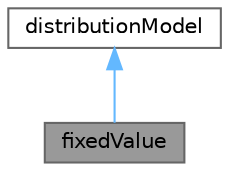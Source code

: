 digraph "fixedValue"
{
 // LATEX_PDF_SIZE
  bgcolor="transparent";
  edge [fontname=Helvetica,fontsize=10,labelfontname=Helvetica,labelfontsize=10];
  node [fontname=Helvetica,fontsize=10,shape=box,height=0.2,width=0.4];
  Node1 [id="Node000001",label="fixedValue",height=0.2,width=0.4,color="gray40", fillcolor="grey60", style="filled", fontcolor="black",tooltip="Particle-size distribution model wherein samples are given fixed values."];
  Node2 -> Node1 [id="edge1_Node000001_Node000002",dir="back",color="steelblue1",style="solid",tooltip=" "];
  Node2 [id="Node000002",label="distributionModel",height=0.2,width=0.4,color="gray40", fillcolor="white", style="filled",URL="$classFoam_1_1distributionModel.html",tooltip="A library of runtime-selectable doubly-truncated probability distribution models. Returns random samp..."];
}
